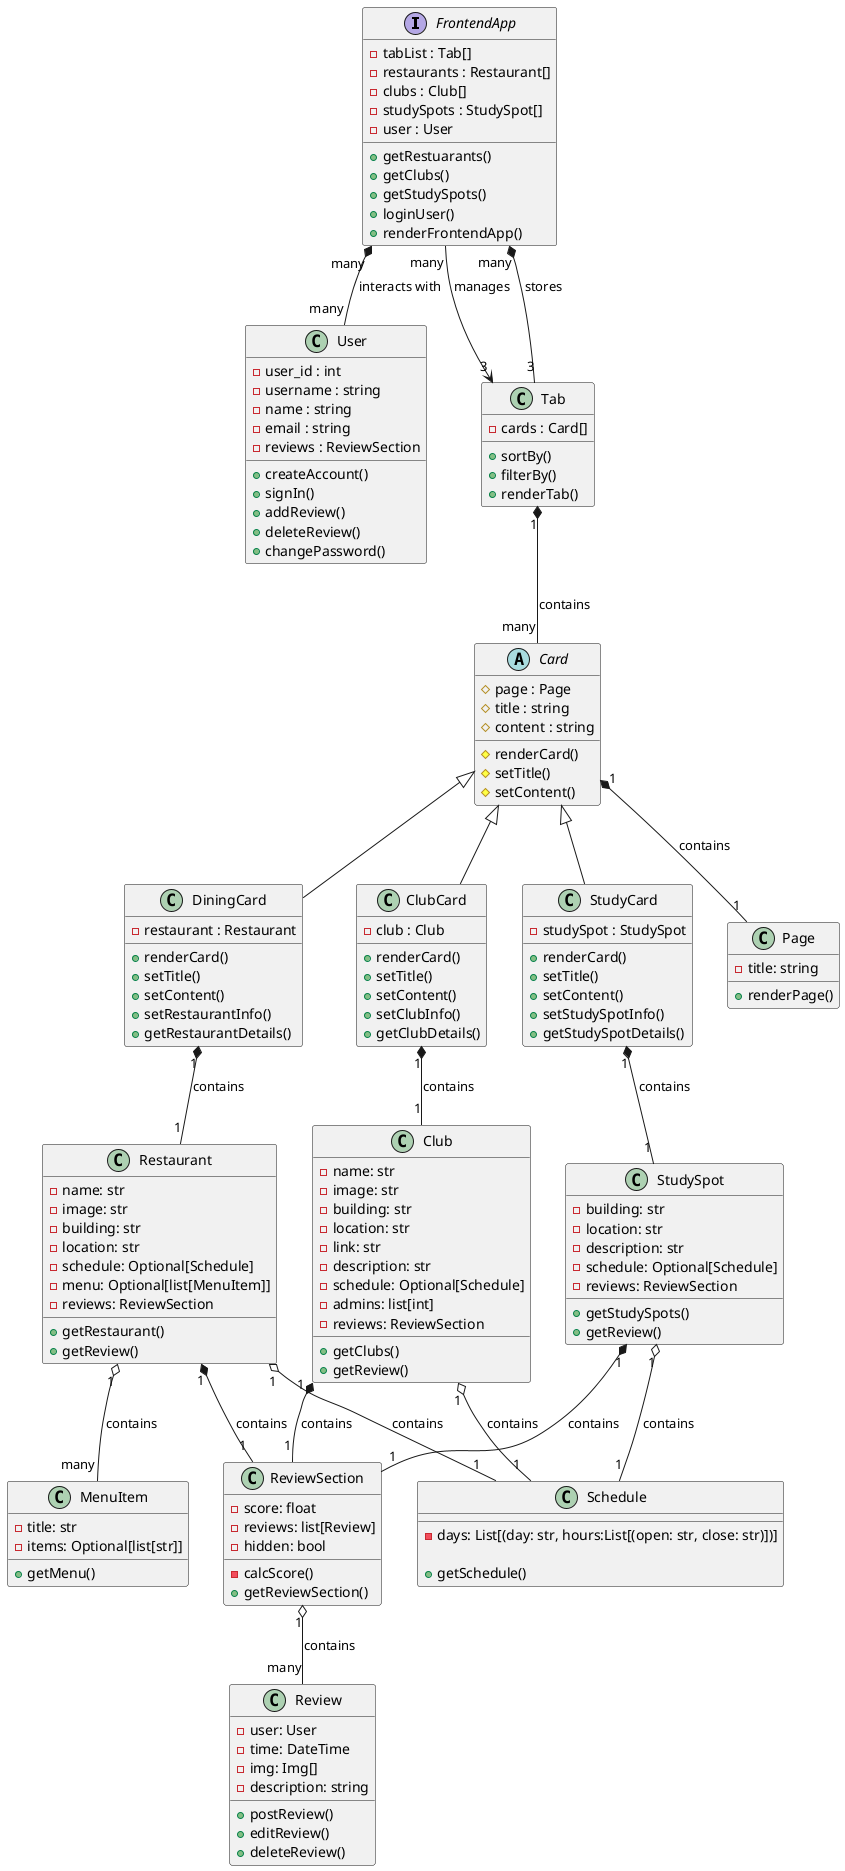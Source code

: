 @startuml CampusViewFrontend

interface FrontendApp {
    -tabList : Tab[]
    -restaurants : Restaurant[]
    -clubs : Club[]
    -studySpots : StudySpot[]
    -user : User

    +getRestuarants()
    +getClubs()
    +getStudySpots()
    +loginUser()
    +renderFrontendApp()
}

class User {
    -user_id : int
    -username : string
    -name : string
    -email : string
    -reviews : ReviewSection

    +createAccount()
    +signIn()
    +addReview()
    +deleteReview()
    +changePassword()
}

class Restaurant {
    -name: str
    -image: str
    -building: str
    -location: str
    -schedule: Optional[Schedule]
    -menu: Optional[list[MenuItem]]
    -reviews: ReviewSection

    +getRestaurant()
    +getReview()
}

class MenuItem {
    -title: str
    -items: Optional[list[str]]

    +getMenu()
}

Restaurant "1" o-- "many" MenuItem : contains

class Club {
    -name: str
    -image: str
    -building: str
    -location: str
    -link: str
    -description: str
    -schedule: Optional[Schedule]
    -admins: list[int]
    -reviews: ReviewSection

    +getClubs()
    +getReview()
}

class StudySpot {
    -building: str
    -location: str
    -description: str
    -schedule: Optional[Schedule]
    -reviews: ReviewSection

    +getStudySpots()
    +getReview()
}

FrontendApp "many" *-- "3" Tab : stores
FrontendApp "many" *-- "many" User : interacts with

class Tab {
    - cards : Card[]

    +sortBy()
    +filterBy()
    +renderTab()
}

abstract class Card {
    # page : Page
    # title : string
    # content : string

    # renderCard()
    # setTitle() 
    # setContent() 

}

class DiningCard {
    - restaurant : Restaurant

    + renderCard()
    + setTitle()
    + setContent()
    + setRestaurantInfo()
    + getRestaurantDetails()
}

class ClubCard {
    - club : Club

    + renderCard()
    + setTitle()
    + setContent() 
    + setClubInfo() 
    + getClubDetails() 
}

class StudyCard {
    - studySpot : StudySpot

    + renderCard()
    + setTitle()
    + setContent()
    + setStudySpotInfo()
    + getStudySpotDetails()
}

DiningCard "1" *-- "1" Restaurant : contains
ClubCard "1" *-- "1" Club : contains
StudyCard "1" *-- "1" StudySpot : contains



Card <|-- DiningCard
Card <|-- ClubCard
Card <|-- StudyCard

class Page {
    -title: string
    +renderPage()
}

class Review {
    -user: User
    -time: DateTime
    -img: Img[]
    -description: string

    +postReview()
    +editReview()
    +deleteReview()
}

FrontendApp "many" --> "3" Tab : manages
Tab "1" *-- "many" Card : contains
Card "1" *-- "1" Page : contains

class ReviewSection {
    -score: float
    -reviews: list[Review]
    -hidden: bool

    -calcScore()
    +getReviewSection()
}

ReviewSection "1" o-- "many" Review : contains
Restaurant "1" *-- "1" ReviewSection : contains
StudySpot "1" *-- "1" ReviewSection : contains
Club "1" *-- "1" ReviewSection : contains

class Schedule {
    -days: List[(day: str, hours:List[(open: str, close: str)])]

    +getSchedule()
}

Restaurant "1" o-- "1" Schedule : contains
Club "1" o-- "1" Schedule : contains
StudySpot "1" o-- "1" Schedule : contains

@enduml